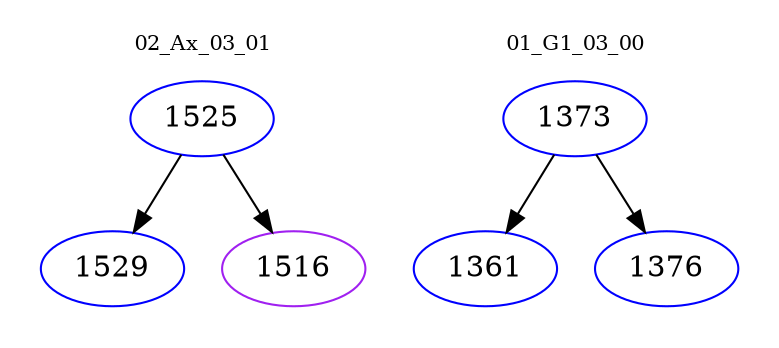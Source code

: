 digraph{
subgraph cluster_0 {
color = white
label = "02_Ax_03_01";
fontsize=10;
T0_1525 [label="1525", color="blue"]
T0_1525 -> T0_1529 [color="black"]
T0_1529 [label="1529", color="blue"]
T0_1525 -> T0_1516 [color="black"]
T0_1516 [label="1516", color="purple"]
}
subgraph cluster_1 {
color = white
label = "01_G1_03_00";
fontsize=10;
T1_1373 [label="1373", color="blue"]
T1_1373 -> T1_1361 [color="black"]
T1_1361 [label="1361", color="blue"]
T1_1373 -> T1_1376 [color="black"]
T1_1376 [label="1376", color="blue"]
}
}
